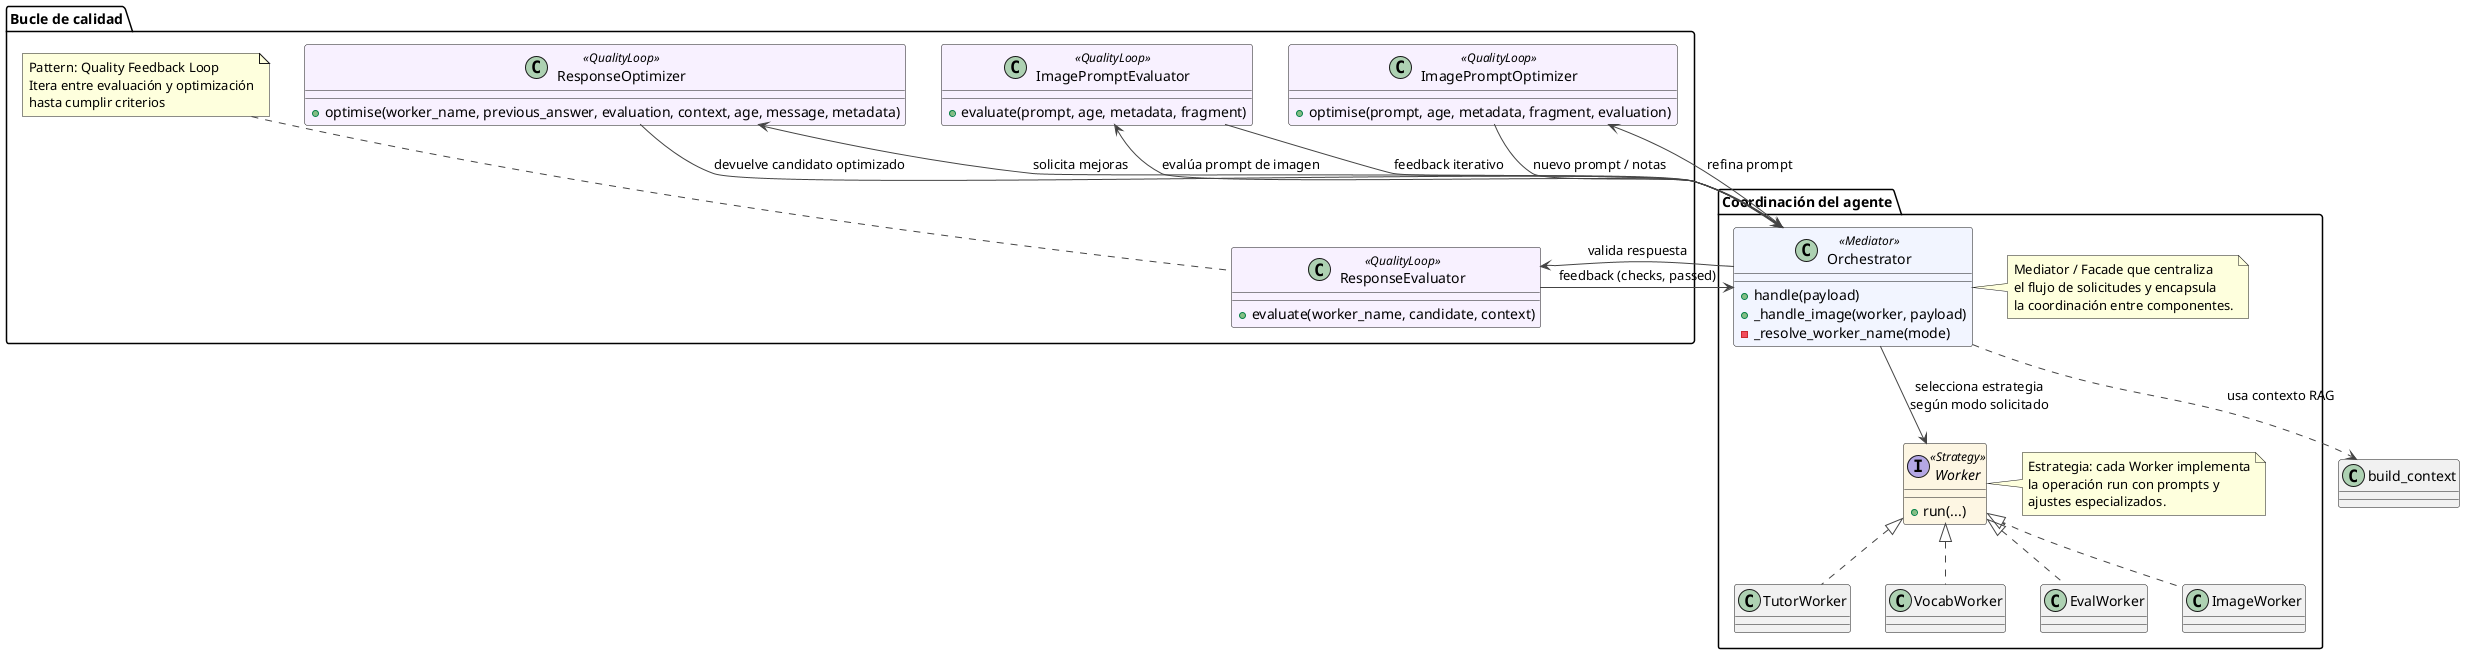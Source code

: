 @startuml
skinparam backgroundColor #FFFFFF
skinparam defaultFontName "Arial"
skinparam ArrowColor #444444
skinparam class {
  BackgroundColor<<Mediator>> #F2F5FF
  BackgroundColor<<Strategy>> #FDF6E3
  BackgroundColor<<QualityLoop>> #F8F1FF
}

package "Coordinación del agente" {
  class Orchestrator <<Mediator>> {
    +handle(payload)
    +_handle_image(worker, payload)
    -_resolve_worker_name(mode)
  }

  interface Worker <<Strategy>> {
    +run(...)
  }

  class TutorWorker
  class VocabWorker
  class EvalWorker
  class ImageWorker

  Worker <|.. TutorWorker
  Worker <|.. VocabWorker
  Worker <|.. EvalWorker
  Worker <|.. ImageWorker

  Orchestrator --> Worker : selecciona estrategia\nsegún modo solicitado
  note right of Orchestrator
    Mediator / Facade que centraliza
    el flujo de solicitudes y encapsula
    la coordinación entre componentes.
  end note

  note right of Worker
    Estrategia: cada Worker implementa
    la operación run con prompts y
    ajustes especializados.
  end note
}

package "Bucle de calidad" {
  class ResponseEvaluator <<QualityLoop>> {
    +evaluate(worker_name, candidate, context)
  }
  class ResponseOptimizer <<QualityLoop>> {
    +optimise(worker_name, previous_answer, evaluation, context, age, message, metadata)
  }
  class ImagePromptEvaluator <<QualityLoop>> {
    +evaluate(prompt, age, metadata, fragment)
  }
  class ImagePromptOptimizer <<QualityLoop>> {
    +optimise(prompt, age, metadata, fragment, evaluation)
  }

  Orchestrator --> ResponseEvaluator : valida respuesta
  ResponseEvaluator --> Orchestrator : feedback (checks, passed)
  Orchestrator --> ResponseOptimizer : solicita mejoras
  ResponseOptimizer --> Orchestrator : devuelve candidato optimizado
  Orchestrator --> ImagePromptEvaluator : evalúa prompt de imagen
  ImagePromptEvaluator --> Orchestrator : feedback iterativo
  Orchestrator --> ImagePromptOptimizer : refina prompt
  ImagePromptOptimizer --> Orchestrator : nuevo prompt / notas

  note "Pattern: Quality Feedback Loop\nItera entre evaluación y optimización\nhasta cumplir criterios" as qualityNote
  qualityNote .. ResponseEvaluator
}

Orchestrator ..> build_context : usa contexto RAG

@enduml
